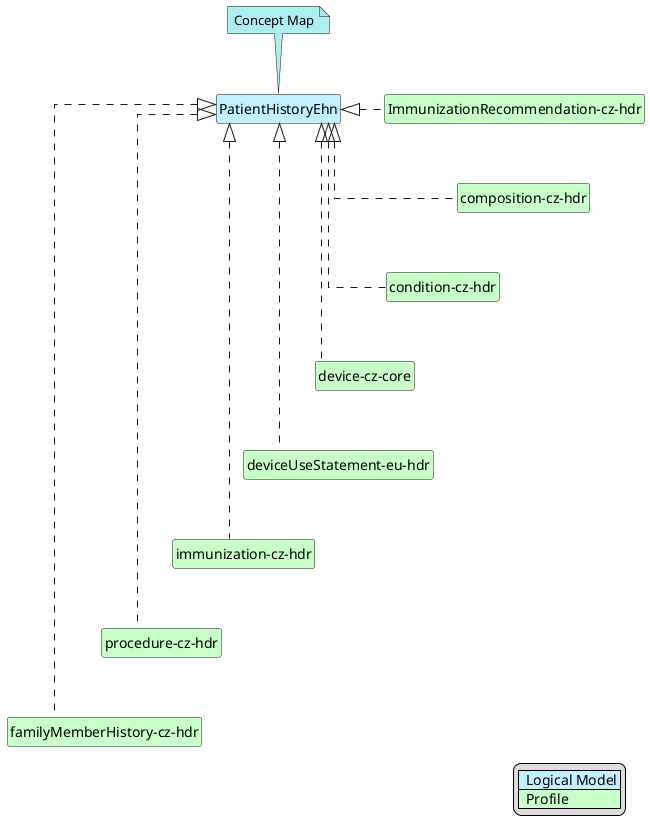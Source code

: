 @startuml
hide circle
hide stereotype
hide members
hide methods
skinparam linetype ortho
skinparam class {
BackgroundColor<<LogicalModel>> #APPLICATION
BackgroundColor<<Profile>> #TECHNOLOGY
}
legend right
| <#APPLICATION>  Logical Model |
| <#TECHNOLOGY>  Profile |
endlegend
class "PatientHistoryEhn" <<LogicalModel>> [[StructureDefinition-PatientHistoryCz.html]]
note top #PaleTurquoise [[ConceptMap-hdr2FHIR-cz-hdr.html]]
Concept Map
endnote
class "ImmunizationRecommendation-cz-hdr" <<Profile>> [[StructureDefinition-cz-immunizationRecommendation-hdr.html]]
"PatientHistoryEhn" <|. "ImmunizationRecommendation-cz-hdr"
class "composition-cz-hdr" <<Profile>> [[StructureDefinition-cz-composition-hdr.html]]
"PatientHistoryEhn" <|. "composition-cz-hdr"
"ImmunizationRecommendation-cz-hdr" -d[hidden]-> "composition-cz-hdr"
class "condition-cz-hdr" <<Profile>> [[StructureDefinition-cz-condition-hdr.html]]
"PatientHistoryEhn" <|. "condition-cz-hdr"
"composition-cz-hdr" -d[hidden]-> "condition-cz-hdr"
class "device-cz-core" <<Profile>> [[https://build.fhir.org/ig/HL7-cz/cz-core/StructureDefinition-cz-medical-device.html]]
"PatientHistoryEhn" <|. "device-cz-core"
"condition-cz-hdr" -d[hidden]-> "device-cz-core"
class "deviceUseStatement-eu-hdr" <<Profile>> [[https://build.fhir.org/ig/hl7-eu/hdr/StructureDefinition-deviceUseStatement-eu-hdr.html]]
"PatientHistoryEhn" <|. "deviceUseStatement-eu-hdr"
"device-cz-core" -d[hidden]-> "deviceUseStatement-eu-hdr"
class "immunization-cz-hdr" <<Profile>> [[StructureDefinition-cz-immunization-hdr.html]]
"PatientHistoryEhn" <|. "immunization-cz-hdr"
"deviceUseStatement-eu-hdr" -d[hidden]-> "immunization-cz-hdr"
class "procedure-cz-hdr" <<Profile>> [[StructureDefinition-cz-procedure-hdr.html]]
"PatientHistoryEhn" <|. "procedure-cz-hdr"
"immunization-cz-hdr" -d[hidden]-> "procedure-cz-hdr"
class "familyMemberHistory-cz-hdr" <<Profile>> [[StructureDefinition-czh-familyMemberHistory-hdr.html]]
"PatientHistoryEhn" <|. "familyMemberHistory-cz-hdr"
"procedure-cz-hdr" -d[hidden]-> "familyMemberHistory-cz-hdr"
@enduml